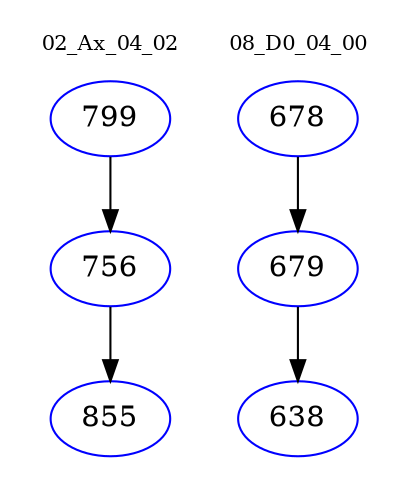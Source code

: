 digraph{
subgraph cluster_0 {
color = white
label = "02_Ax_04_02";
fontsize=10;
T0_799 [label="799", color="blue"]
T0_799 -> T0_756 [color="black"]
T0_756 [label="756", color="blue"]
T0_756 -> T0_855 [color="black"]
T0_855 [label="855", color="blue"]
}
subgraph cluster_1 {
color = white
label = "08_D0_04_00";
fontsize=10;
T1_678 [label="678", color="blue"]
T1_678 -> T1_679 [color="black"]
T1_679 [label="679", color="blue"]
T1_679 -> T1_638 [color="black"]
T1_638 [label="638", color="blue"]
}
}
